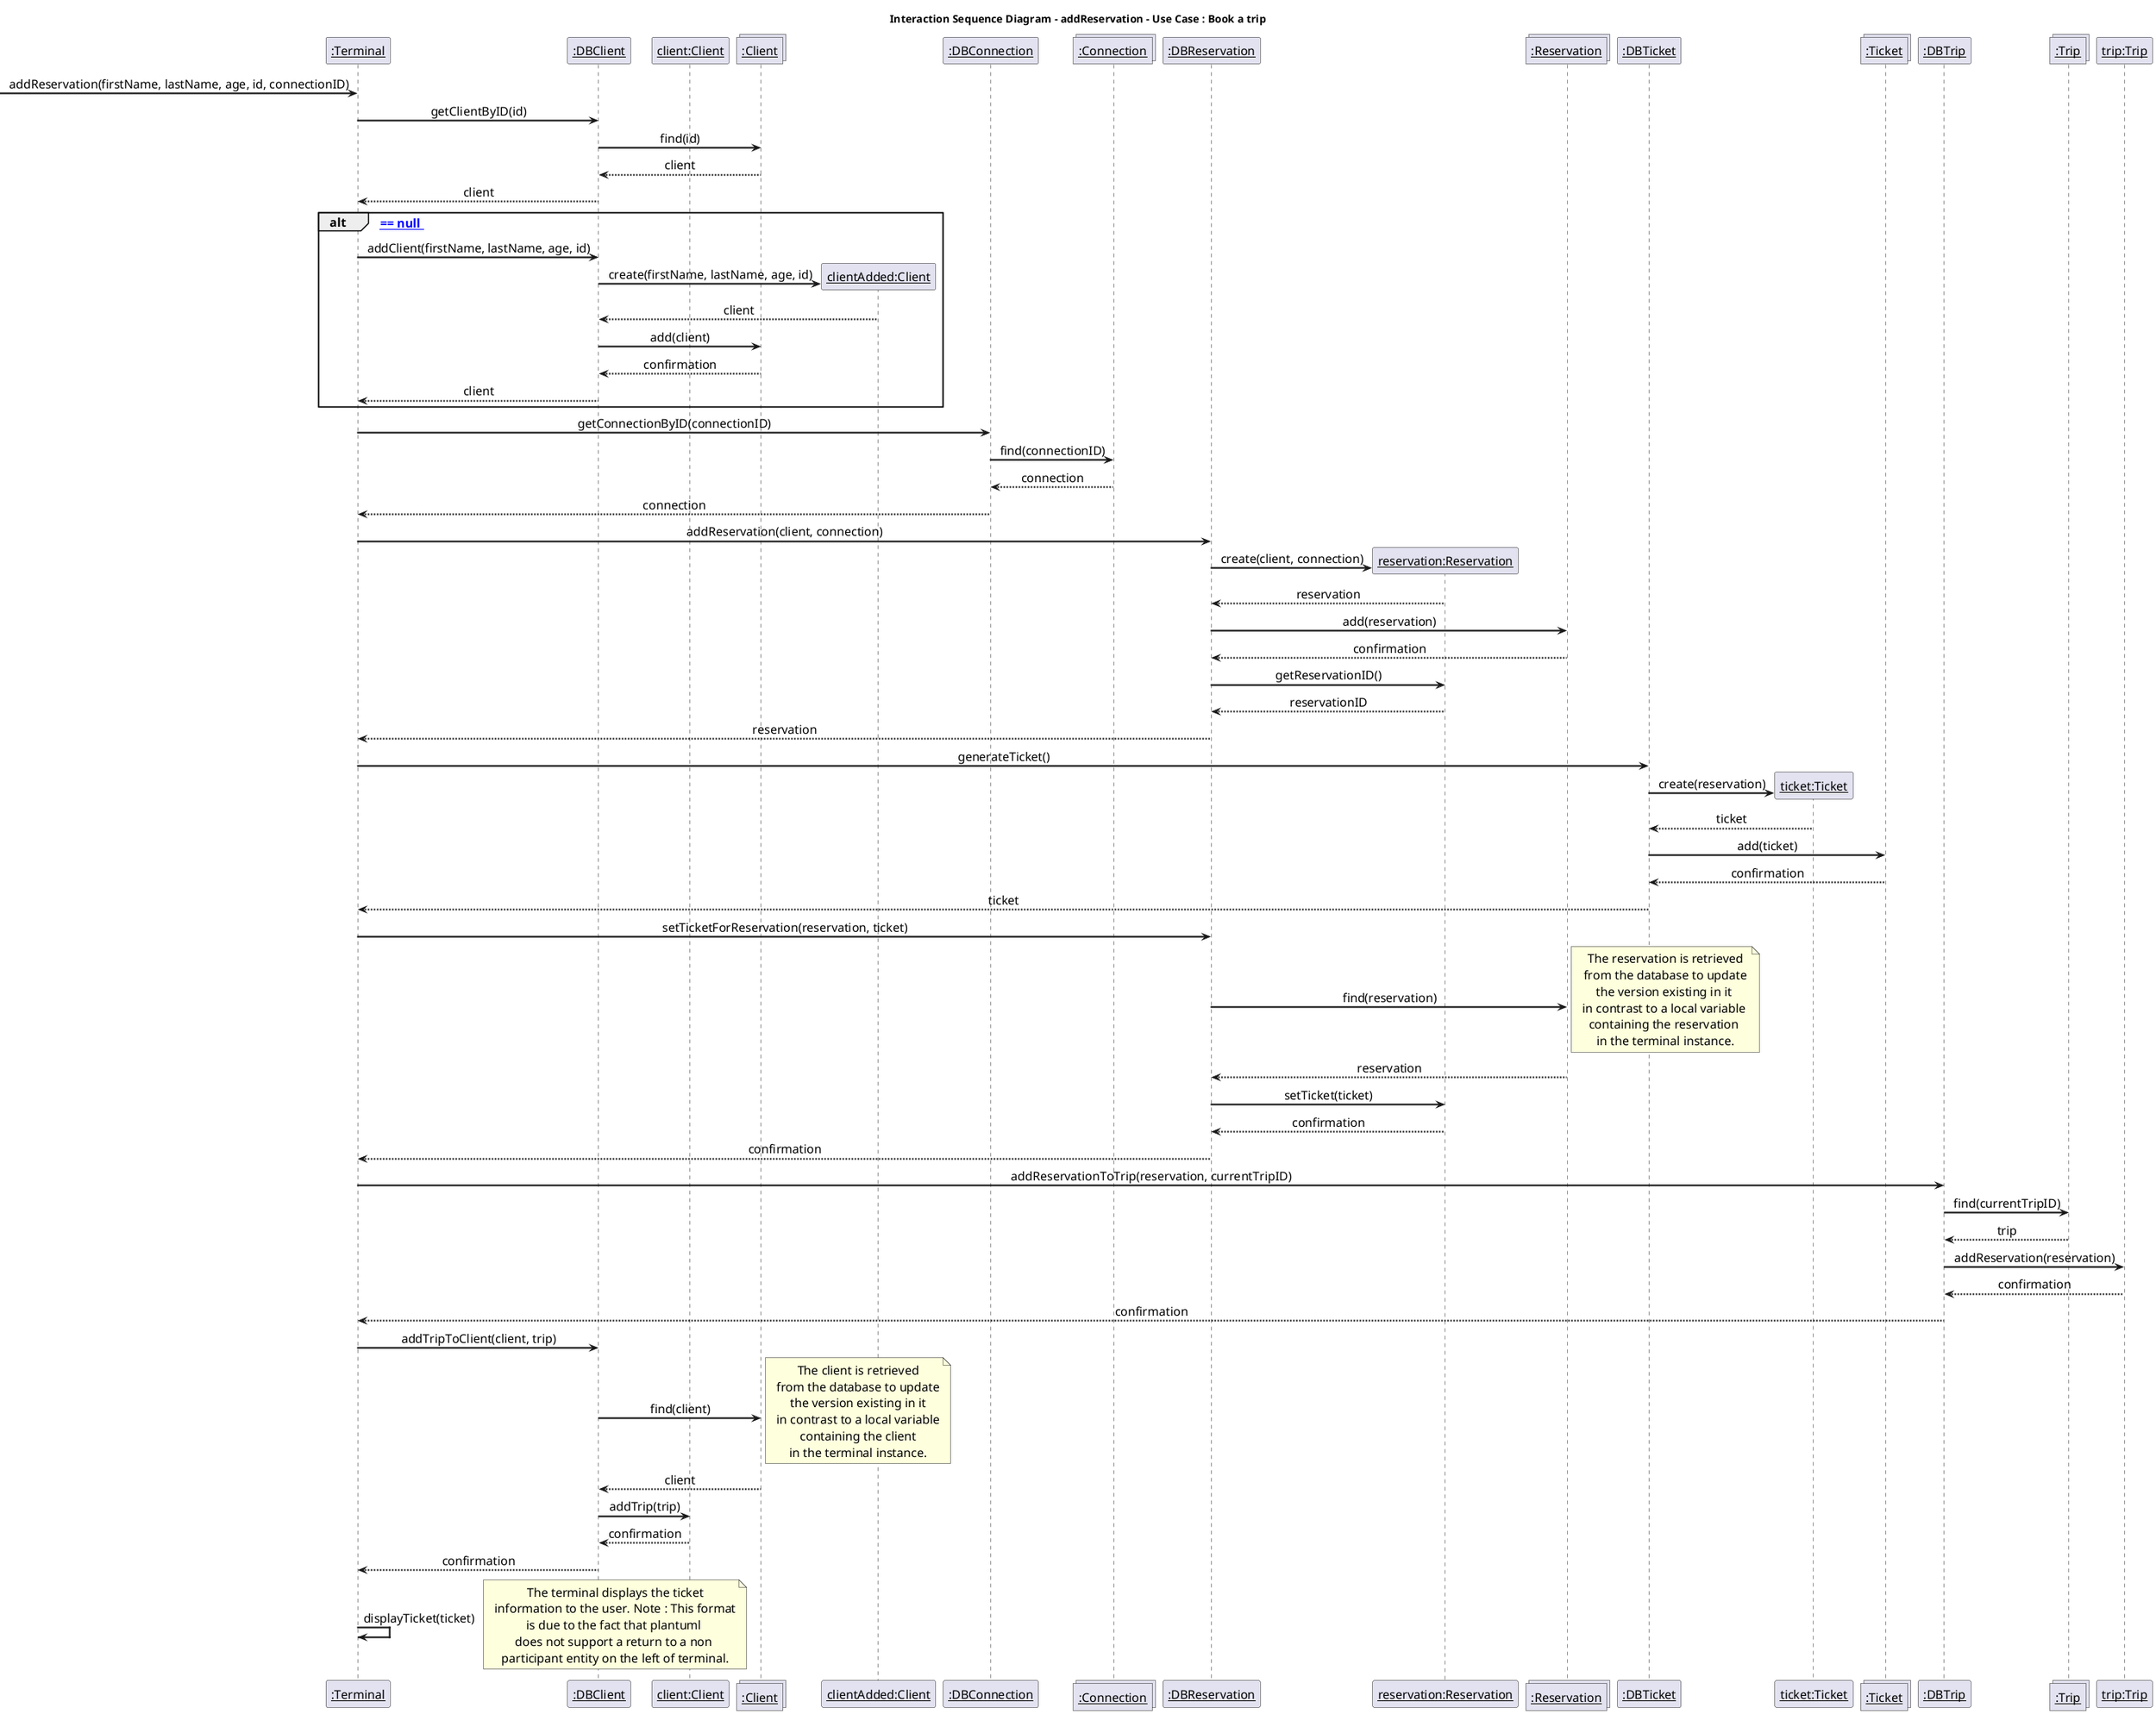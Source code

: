 @startuml addReservation Interaction Sequence Diagram
title "Interaction Sequence Diagram - addReservation - Use Case : Book a trip"
skinparam DefaultFontName Arial
skinparam DefaultFontSize 16
skinparam DefaultFontStyle bold
skinparam ArrowThickness 2.2
skinparam sequenceMessageAlign center
skinparam noteTextAlignment center
skinparam sequenceParticipant underline
hide empty members

participant ":Terminal" as terminal
participant ":DBClient" as dbcl
participant "client:Client" as client
collections ":Client" as cMulti
collections ":Reservation" as rMulti

->terminal:addReservation(firstName, lastName, age, id, connectionID)
terminal->dbcl:getClientByID(id)
dbcl->cMulti: find(id)
cMulti --> dbcl:client
dbcl --> terminal:client
alt [ client == null ]
    terminal->dbcl:addClient(firstName, lastName, age, id)
    create participant "clientAdded:Client" as clientAdded
    dbcl->clientAdded: create(firstName, lastName, age, id)
    clientAdded --> dbcl:client
    dbcl->cMulti: add(client)
    cMulti --> dbcl:confirmation
    dbcl --> terminal:client
end

participant ":DBConnection" as dbco
collections ":Connection" as connMulti
participant ":DBReservation" as dbre

terminal->dbco:getConnectionByID(connectionID)
dbco->connMulti: find(connectionID)
connMulti --> dbco:connection
dbco --> terminal:connection

terminal->dbre:addReservation(client, connection)
create participant "reservation:Reservation" as reservation
dbre->reservation: create(client, connection)
reservation --> dbre:reservation
dbre->rMulti: add(reservation)
rMulti --> dbre:confirmation
dbre->reservation:getReservationID()
reservation --> dbre:reservationID
dbre --> terminal:reservation

collections ":Reservation" as rMulti
participant ":DBTicket" as dbti

terminal->dbti:generateTicket()
create participant "ticket:Ticket" as t
dbti->t: create(reservation)
t --> dbti:ticket
collections ":Ticket" as tMulti
dbti->tMulti: add(ticket)
tMulti --> dbti:confirmation
dbti-->terminal:ticket

terminal -> dbre: setTicketForReservation(reservation, ticket)
dbre->rMulti: find(reservation)
note right
    The reservation is retrieved
    from the database to update
    the version existing in it 
    in contrast to a local variable 
    containing the reservation 
    in the terminal instance.
endnote
rMulti --> dbre:reservation
dbre -> reservation: setTicket(ticket)
reservation --> dbre:confirmation
dbre --> terminal:confirmation

participant ":DBTrip" as dbtr
collections ":Trip" as tripMulti
participant "trip:Trip" as trip

terminal->dbtr : addReservationToTrip(reservation, currentTripID)
dbtr->tripMulti: find(currentTripID)
tripMulti --> dbtr:trip
dbtr -> trip: addReservation(reservation)
trip --> dbtr:confirmation
dbtr --> terminal:confirmation

terminal ->dbcl: addTripToClient(client, trip)
dbcl->cMulti: find(client)

note right
    The client is retrieved
    from the database to update
    the version existing in it
    in contrast to a local variable
    containing the client
    in the terminal instance.
endnote

cMulti --> dbcl:client
dbcl -> client: addTrip(trip)
client --> dbcl:confirmation
dbcl --> terminal:confirmation

terminal -> terminal: displayTicket(ticket)

note right
    The terminal displays the ticket
    information to the user. Note : This format
    is due to the fact that plantuml 
    does not support a return to a non 
    participant entity on the left of terminal.
endnote

@enduml